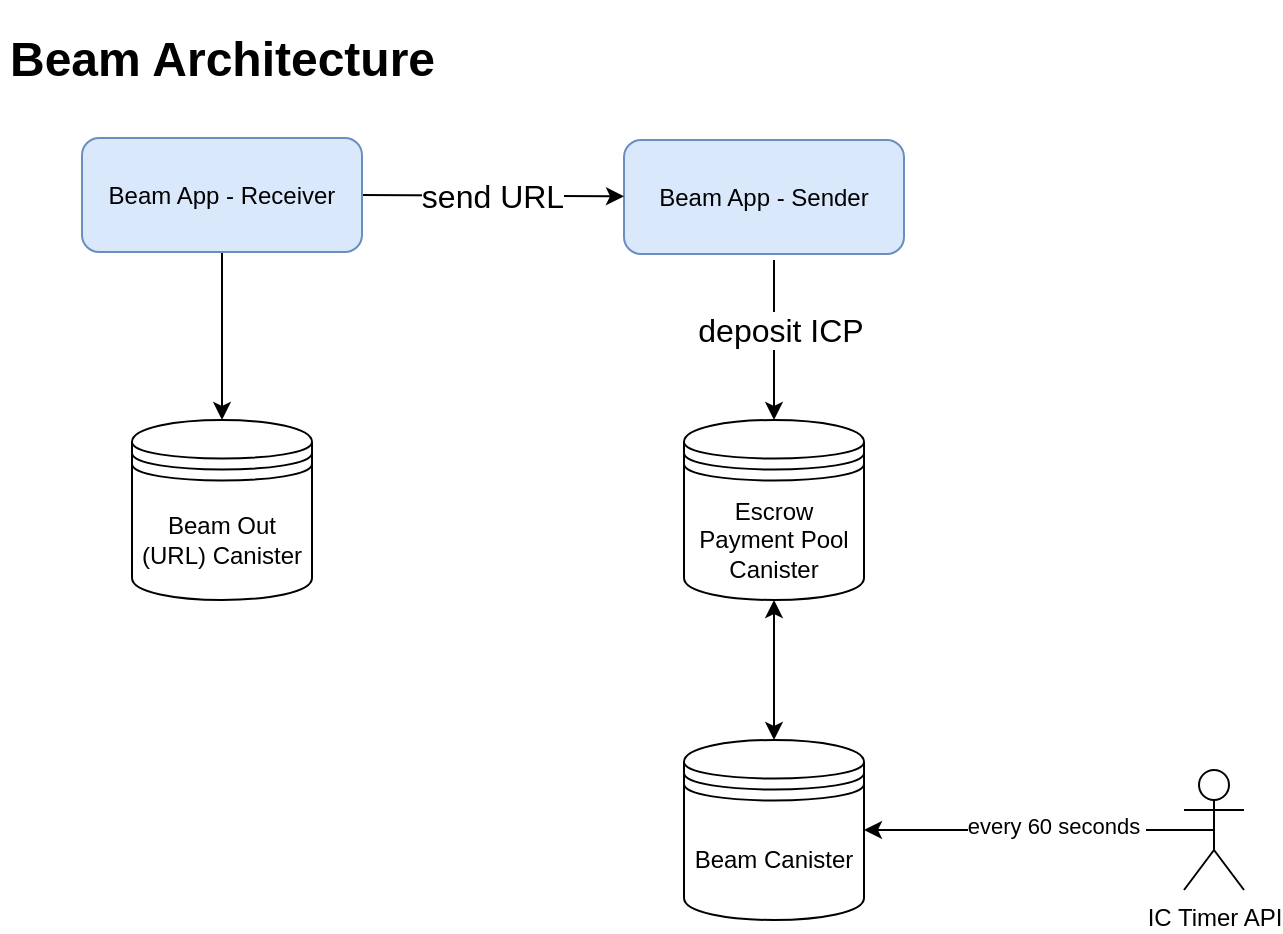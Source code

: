 <mxfile>
    <diagram id="KVRml0NFvvnyDox_iJLR" name="Beam">
        <mxGraphModel dx="916" dy="600" grid="1" gridSize="10" guides="1" tooltips="1" connect="1" arrows="1" fold="1" page="1" pageScale="1" pageWidth="827" pageHeight="1169" math="0" shadow="0">
            <root>
                <mxCell id="QkdlXIdf6SLyogeyPklL-0"/>
                <mxCell id="QkdlXIdf6SLyogeyPklL-1" parent="QkdlXIdf6SLyogeyPklL-0"/>
                <mxCell id="lCZoUt_bum-l7q1Iv6DA-0" value="&lt;h1&gt;Beam Architecture&lt;/h1&gt;" style="text;html=1;strokeColor=none;fillColor=none;spacing=5;spacingTop=-20;whiteSpace=wrap;overflow=hidden;rounded=0;" parent="QkdlXIdf6SLyogeyPklL-1" vertex="1">
                    <mxGeometry x="70" y="20" width="320" height="40" as="geometry"/>
                </mxCell>
                <mxCell id="lCZoUt_bum-l7q1Iv6DA-1" value="Beam Canister" style="shape=datastore;whiteSpace=wrap;html=1;" parent="QkdlXIdf6SLyogeyPklL-1" vertex="1">
                    <mxGeometry x="412" y="380" width="90" height="90" as="geometry"/>
                </mxCell>
                <mxCell id="lCZoUt_bum-l7q1Iv6DA-11" style="edgeStyle=none;html=1;exitX=0.5;exitY=1;exitDx=0;exitDy=0;entryX=0.5;entryY=0;entryDx=0;entryDy=0;" parent="QkdlXIdf6SLyogeyPklL-1" source="bXoHgO_Jdpie8BC1IQPX-0" target="lCZoUt_bum-l7q1Iv6DA-8" edge="1">
                    <mxGeometry relative="1" as="geometry"/>
                </mxCell>
                <mxCell id="lCZoUt_bum-l7q1Iv6DA-14" style="edgeStyle=none;html=1;entryX=0.5;entryY=0;entryDx=0;entryDy=0;" parent="QkdlXIdf6SLyogeyPklL-1" target="lCZoUt_bum-l7q1Iv6DA-4" edge="1">
                    <mxGeometry relative="1" as="geometry">
                        <mxPoint x="457" y="140" as="sourcePoint"/>
                    </mxGeometry>
                </mxCell>
                <mxCell id="bXoHgO_Jdpie8BC1IQPX-2" value="deposit ICP" style="edgeLabel;html=1;align=center;verticalAlign=middle;resizable=0;points=[];fontSize=16;" parent="lCZoUt_bum-l7q1Iv6DA-14" vertex="1" connectable="0">
                    <mxGeometry x="-0.133" y="3" relative="1" as="geometry">
                        <mxPoint as="offset"/>
                    </mxGeometry>
                </mxCell>
                <mxCell id="lCZoUt_bum-l7q1Iv6DA-2" value="Beam App - Sender" style="rounded=1;whiteSpace=wrap;html=1;fillColor=#dae8fc;strokeColor=#6c8ebf;" parent="QkdlXIdf6SLyogeyPklL-1" vertex="1">
                    <mxGeometry x="382" y="80" width="140" height="57" as="geometry"/>
                </mxCell>
                <mxCell id="lCZoUt_bum-l7q1Iv6DA-4" value="Escrow Payment Pool Canister" style="shape=datastore;whiteSpace=wrap;html=1;" parent="QkdlXIdf6SLyogeyPklL-1" vertex="1">
                    <mxGeometry x="412" y="220" width="90" height="90" as="geometry"/>
                </mxCell>
                <mxCell id="lCZoUt_bum-l7q1Iv6DA-6" style="edgeStyle=none;html=1;entryX=1;entryY=0.5;entryDx=0;entryDy=0;exitX=0.5;exitY=0.5;exitDx=0;exitDy=0;exitPerimeter=0;" parent="QkdlXIdf6SLyogeyPklL-1" source="lCZoUt_bum-l7q1Iv6DA-5" target="lCZoUt_bum-l7q1Iv6DA-1" edge="1">
                    <mxGeometry relative="1" as="geometry">
                        <mxPoint x="652" y="425" as="sourcePoint"/>
                    </mxGeometry>
                </mxCell>
                <mxCell id="lCZoUt_bum-l7q1Iv6DA-17" value="every 60 seconds&amp;nbsp;" style="edgeLabel;html=1;align=center;verticalAlign=middle;resizable=0;points=[];" parent="lCZoUt_bum-l7q1Iv6DA-6" vertex="1" connectable="0">
                    <mxGeometry x="-0.1" y="-2" relative="1" as="geometry">
                        <mxPoint as="offset"/>
                    </mxGeometry>
                </mxCell>
                <mxCell id="lCZoUt_bum-l7q1Iv6DA-5" value="IC Timer API" style="shape=umlActor;verticalLabelPosition=bottom;verticalAlign=top;html=1;" parent="QkdlXIdf6SLyogeyPklL-1" vertex="1">
                    <mxGeometry x="662" y="395" width="30" height="60" as="geometry"/>
                </mxCell>
                <mxCell id="lCZoUt_bum-l7q1Iv6DA-8" value="Beam Out (URL) Canister" style="shape=datastore;whiteSpace=wrap;html=1;" parent="QkdlXIdf6SLyogeyPklL-1" vertex="1">
                    <mxGeometry x="136" y="220" width="90" height="90" as="geometry"/>
                </mxCell>
                <mxCell id="lCZoUt_bum-l7q1Iv6DA-10" value="" style="endArrow=classic;startArrow=classic;html=1;entryX=0.5;entryY=0;entryDx=0;entryDy=0;" parent="QkdlXIdf6SLyogeyPklL-1" source="lCZoUt_bum-l7q1Iv6DA-4" target="lCZoUt_bum-l7q1Iv6DA-1" edge="1">
                    <mxGeometry width="50" height="50" relative="1" as="geometry">
                        <mxPoint x="502" y="420" as="sourcePoint"/>
                        <mxPoint x="552" y="370" as="targetPoint"/>
                    </mxGeometry>
                </mxCell>
                <mxCell id="bXoHgO_Jdpie8BC1IQPX-1" value="send URL" style="edgeStyle=none;html=1;exitX=1;exitY=0.5;exitDx=0;exitDy=0;fontSize=16;" parent="QkdlXIdf6SLyogeyPklL-1" source="bXoHgO_Jdpie8BC1IQPX-0" target="lCZoUt_bum-l7q1Iv6DA-2" edge="1">
                    <mxGeometry relative="1" as="geometry"/>
                </mxCell>
                <mxCell id="bXoHgO_Jdpie8BC1IQPX-0" value="Beam App - Receiver" style="rounded=1;whiteSpace=wrap;html=1;fillColor=#dae8fc;strokeColor=#6c8ebf;" parent="QkdlXIdf6SLyogeyPklL-1" vertex="1">
                    <mxGeometry x="111" y="79" width="140" height="57" as="geometry"/>
                </mxCell>
            </root>
        </mxGraphModel>
    </diagram>
    <diagram id="fwaKR-ek-dV-5ZYaGFt3" name="Escrow Payment">
        <mxGraphModel dx="856" dy="660" grid="1" gridSize="10" guides="1" tooltips="1" connect="1" arrows="1" fold="1" page="1" pageScale="1" pageWidth="827" pageHeight="1169" math="0" shadow="0">
            <root>
                <mxCell id="HT2WtsV4oOrllWlnnq7f-0"/>
                <mxCell id="HT2WtsV4oOrllWlnnq7f-1" parent="HT2WtsV4oOrllWlnnq7f-0"/>
                <mxCell id="gh4WcNRdUZzC-SDo6zht-0" value="&lt;h1&gt;Escrow Payment&lt;/h1&gt;&lt;p&gt;&lt;br&gt;&lt;/p&gt;" style="text;html=1;strokeColor=none;fillColor=none;spacing=5;spacingTop=-20;whiteSpace=wrap;overflow=hidden;rounded=0;dashed=1;fontSize=16;" parent="HT2WtsV4oOrllWlnnq7f-1" vertex="1">
                    <mxGeometry x="40" y="20" width="350" height="50" as="geometry"/>
                </mxCell>
                <mxCell id="6l7CLA-68eNpDDRx75jp-5" style="edgeStyle=none;html=1;exitX=0.85;exitY=0.95;exitDx=0;exitDy=0;exitPerimeter=0;entryX=0;entryY=0;entryDx=0;entryDy=0;entryPerimeter=0;fontSize=16;" parent="HT2WtsV4oOrllWlnnq7f-1" source="pSRoo-Zo7BN2_WPRiBGP-0" target="6l7CLA-68eNpDDRx75jp-1" edge="1">
                    <mxGeometry relative="1" as="geometry"/>
                </mxCell>
                <mxCell id="6l7CLA-68eNpDDRx75jp-7" value="Trustless Direct Integration with Chain Key TX" style="edgeLabel;html=1;align=center;verticalAlign=middle;resizable=0;points=[];fontSize=16;" parent="6l7CLA-68eNpDDRx75jp-5" vertex="1" connectable="0">
                    <mxGeometry x="-0.291" y="-2" relative="1" as="geometry">
                        <mxPoint x="89" as="offset"/>
                    </mxGeometry>
                </mxCell>
                <mxCell id="6l7CLA-68eNpDDRx75jp-6" style="edgeStyle=none;html=1;exitX=0.15;exitY=0.95;exitDx=0;exitDy=0;exitPerimeter=0;fontSize=16;entryX=0.85;entryY=0.05;entryDx=0;entryDy=0;entryPerimeter=0;" parent="HT2WtsV4oOrllWlnnq7f-1" source="pSRoo-Zo7BN2_WPRiBGP-0" target="6l7CLA-68eNpDDRx75jp-3" edge="1">
                    <mxGeometry relative="1" as="geometry">
                        <mxPoint x="290" y="460" as="targetPoint"/>
                    </mxGeometry>
                </mxCell>
                <mxCell id="pSRoo-Zo7BN2_WPRiBGP-0" value="Escrow Payment Pool Canister" style="shape=datastore;whiteSpace=wrap;html=1;" parent="HT2WtsV4oOrllWlnnq7f-1" vertex="1">
                    <mxGeometry x="340" y="290" width="90" height="90" as="geometry"/>
                </mxCell>
                <mxCell id="9ELCmyftUlGTAoU6o-PT-1" style="edgeStyle=none;html=1;exitX=0.5;exitY=1;exitDx=0;exitDy=0;entryX=0.15;entryY=0.05;entryDx=0;entryDy=0;fontSize=16;entryPerimeter=0;" parent="HT2WtsV4oOrllWlnnq7f-1" source="9ELCmyftUlGTAoU6o-PT-0" target="pSRoo-Zo7BN2_WPRiBGP-0" edge="1">
                    <mxGeometry relative="1" as="geometry"/>
                </mxCell>
                <mxCell id="9ELCmyftUlGTAoU6o-PT-2" value="deposit ICP / BTC" style="edgeLabel;html=1;align=center;verticalAlign=middle;resizable=0;points=[];fontSize=16;" parent="9ELCmyftUlGTAoU6o-PT-1" vertex="1" connectable="0">
                    <mxGeometry x="-0.371" relative="1" as="geometry">
                        <mxPoint y="10" as="offset"/>
                    </mxGeometry>
                </mxCell>
                <mxCell id="9ELCmyftUlGTAoU6o-PT-0" value="Buyer" style="rounded=1;whiteSpace=wrap;html=1;fillColor=#dae8fc;strokeColor=#6c8ebf;" parent="HT2WtsV4oOrllWlnnq7f-1" vertex="1">
                    <mxGeometry x="240" y="80" width="140" height="60" as="geometry"/>
                </mxCell>
                <mxCell id="6l7CLA-68eNpDDRx75jp-0" value="claim ICP / BTC" style="edgeStyle=none;html=1;exitX=0.778;exitY=-0.006;exitDx=0;exitDy=0;fontSize=16;exitPerimeter=0;entryX=0.5;entryY=1;entryDx=0;entryDy=0;" parent="HT2WtsV4oOrllWlnnq7f-1" source="pSRoo-Zo7BN2_WPRiBGP-0" target="9ELCmyftUlGTAoU6o-PT-3" edge="1">
                    <mxGeometry x="0.355" y="-27" relative="1" as="geometry">
                        <mxPoint x="478" y="140" as="sourcePoint"/>
                        <mxPoint x="540" y="230" as="targetPoint"/>
                        <mxPoint as="offset"/>
                    </mxGeometry>
                </mxCell>
                <mxCell id="9ELCmyftUlGTAoU6o-PT-3" value="Creator" style="rounded=1;whiteSpace=wrap;html=1;fillColor=#dae8fc;strokeColor=#6c8ebf;" parent="HT2WtsV4oOrllWlnnq7f-1" vertex="1">
                    <mxGeometry x="414" y="80" width="140" height="60" as="geometry"/>
                </mxCell>
                <mxCell id="6l7CLA-68eNpDDRx75jp-1" value="Bitcoin Network" style="shape=cube;whiteSpace=wrap;html=1;boundedLbl=1;backgroundOutline=1;darkOpacity=0.05;darkOpacity2=0.1;dashed=1;fontSize=16;" parent="HT2WtsV4oOrllWlnnq7f-1" vertex="1">
                    <mxGeometry x="490" y="465" width="120" height="80" as="geometry"/>
                </mxCell>
                <mxCell id="6l7CLA-68eNpDDRx75jp-3" value="ICP Ledger" style="shape=datastore;whiteSpace=wrap;html=1;" parent="HT2WtsV4oOrllWlnnq7f-1" vertex="1">
                    <mxGeometry x="210" y="460" width="90" height="90" as="geometry"/>
                </mxCell>
            </root>
        </mxGraphModel>
    </diagram>
    <diagram id="QXZWvrSae6cvdkeJ76V1" name="Monitoring">
        <mxGraphModel dx="856" dy="1829" grid="1" gridSize="10" guides="1" tooltips="1" connect="1" arrows="1" fold="1" page="1" pageScale="1" pageWidth="827" pageHeight="1169" math="0" shadow="0">
            <root>
                <mxCell id="-z-PwYwbVHNwEXJbEGdn-0"/>
                <mxCell id="-z-PwYwbVHNwEXJbEGdn-1" parent="-z-PwYwbVHNwEXJbEGdn-0"/>
                <mxCell id="0fqOGRHrmqtCc2-WGqam-1" value="" style="rounded=0;whiteSpace=wrap;html=1;dashed=1;fontSize=16;fillColor=#dae8fc;strokeColor=#6c8ebf;" parent="-z-PwYwbVHNwEXJbEGdn-1" vertex="1">
                    <mxGeometry x="440" y="26" width="270" height="240" as="geometry"/>
                </mxCell>
                <mxCell id="tXWqpfsSQcir3fG210vC-0" value="Monitoring Agent Canister" style="shape=datastore;whiteSpace=wrap;html=1;fillColor=#ffe6cc;strokeColor=#d79b00;" parent="-z-PwYwbVHNwEXJbEGdn-1" vertex="1">
                    <mxGeometry x="186" y="78" width="90" height="100" as="geometry"/>
                </mxCell>
                <mxCell id="2BiaCtMyzdDffYhxFGq--1" style="edgeStyle=none;html=1;exitX=0.75;exitY=1;exitDx=0;exitDy=0;entryX=0.15;entryY=0.05;entryDx=0;entryDy=0;entryPerimeter=0;" parent="-z-PwYwbVHNwEXJbEGdn-1" source="tXWqpfsSQcir3fG210vC-2" target="2BiaCtMyzdDffYhxFGq--0" edge="1">
                    <mxGeometry relative="1" as="geometry"/>
                </mxCell>
                <mxCell id="tXWqpfsSQcir3fG210vC-2" value="ICP Solvency" style="rounded=1;whiteSpace=wrap;html=1;" parent="-z-PwYwbVHNwEXJbEGdn-1" vertex="1">
                    <mxGeometry x="86" y="218" width="120" height="60" as="geometry"/>
                </mxCell>
                <mxCell id="2BiaCtMyzdDffYhxFGq--2" style="edgeStyle=none;html=1;exitX=0.25;exitY=1;exitDx=0;exitDy=0;entryX=0.85;entryY=0.05;entryDx=0;entryDy=0;entryPerimeter=0;" parent="-z-PwYwbVHNwEXJbEGdn-1" source="tXWqpfsSQcir3fG210vC-3" target="2BiaCtMyzdDffYhxFGq--0" edge="1">
                    <mxGeometry relative="1" as="geometry"/>
                </mxCell>
                <mxCell id="tXWqpfsSQcir3fG210vC-3" value="BTC Solvency" style="rounded=1;whiteSpace=wrap;html=1;" parent="-z-PwYwbVHNwEXJbEGdn-1" vertex="1">
                    <mxGeometry x="266" y="218" width="120" height="60" as="geometry"/>
                </mxCell>
                <mxCell id="tXWqpfsSQcir3fG210vC-4" value="" style="endArrow=classic;html=1;entryX=0.5;entryY=0;entryDx=0;entryDy=0;" parent="-z-PwYwbVHNwEXJbEGdn-1" target="tXWqpfsSQcir3fG210vC-2" edge="1">
                    <mxGeometry width="50" height="50" relative="1" as="geometry">
                        <mxPoint x="186" y="168" as="sourcePoint"/>
                        <mxPoint x="136" y="198" as="targetPoint"/>
                    </mxGeometry>
                </mxCell>
                <mxCell id="tXWqpfsSQcir3fG210vC-11" value="" style="endArrow=classic;html=1;exitX=1.011;exitY=0.89;exitDx=0;exitDy=0;exitPerimeter=0;entryX=0.5;entryY=0;entryDx=0;entryDy=0;" parent="-z-PwYwbVHNwEXJbEGdn-1" source="tXWqpfsSQcir3fG210vC-0" target="tXWqpfsSQcir3fG210vC-3" edge="1">
                    <mxGeometry width="50" height="50" relative="1" as="geometry">
                        <mxPoint x="276" y="178" as="sourcePoint"/>
                        <mxPoint x="156" y="228" as="targetPoint"/>
                    </mxGeometry>
                </mxCell>
                <mxCell id="2BiaCtMyzdDffYhxFGq--0" value="Escrow Payment Canister" style="shape=datastore;whiteSpace=wrap;html=1;" parent="-z-PwYwbVHNwEXJbEGdn-1" vertex="1">
                    <mxGeometry x="186" y="318" width="90" height="100" as="geometry"/>
                </mxCell>
                <mxCell id="33ETkodEXQxMrgzSWCZ3-0" value="&lt;h1&gt;Proactive Monitoring&lt;/h1&gt;" style="text;html=1;strokeColor=none;fillColor=none;spacing=5;spacingTop=-20;whiteSpace=wrap;overflow=hidden;rounded=0;" parent="-z-PwYwbVHNwEXJbEGdn-1" vertex="1">
                    <mxGeometry x="36" width="264" height="40" as="geometry"/>
                </mxCell>
                <mxCell id="0fqOGRHrmqtCc2-WGqam-3" style="edgeStyle=none;html=1;exitX=0.07;exitY=0.4;exitDx=0;exitDy=0;exitPerimeter=0;entryX=0.933;entryY=0.58;entryDx=0;entryDy=0;entryPerimeter=0;dashed=1;dashPattern=1 1;fontSize=16;" parent="-z-PwYwbVHNwEXJbEGdn-1" source="0fqOGRHrmqtCc2-WGqam-0" target="tXWqpfsSQcir3fG210vC-0" edge="1">
                    <mxGeometry relative="1" as="geometry"/>
                </mxCell>
                <mxCell id="0fqOGRHrmqtCc2-WGqam-4" value="Http Polling" style="edgeLabel;html=1;align=center;verticalAlign=middle;resizable=0;points=[];fontSize=16;" parent="0fqOGRHrmqtCc2-WGqam-3" vertex="1" connectable="0">
                    <mxGeometry x="-0.052" y="-1" relative="1" as="geometry">
                        <mxPoint as="offset"/>
                    </mxGeometry>
                </mxCell>
                <mxCell id="0fqOGRHrmqtCc2-WGqam-6" style="edgeStyle=none;html=1;exitX=0.55;exitY=0.95;exitDx=0;exitDy=0;exitPerimeter=0;entryX=0.5;entryY=0;entryDx=0;entryDy=0;dashed=1;dashPattern=1 1;fontSize=16;" parent="-z-PwYwbVHNwEXJbEGdn-1" source="0fqOGRHrmqtCc2-WGqam-0" target="0fqOGRHrmqtCc2-WGqam-5" edge="1">
                    <mxGeometry relative="1" as="geometry"/>
                </mxCell>
                <mxCell id="0fqOGRHrmqtCc2-WGqam-7" value="Http Health Check" style="edgeLabel;html=1;align=center;verticalAlign=middle;resizable=0;points=[];fontSize=16;" parent="0fqOGRHrmqtCc2-WGqam-6" vertex="1" connectable="0">
                    <mxGeometry x="0.214" y="2" relative="1" as="geometry">
                        <mxPoint x="-2" y="23" as="offset"/>
                    </mxGeometry>
                </mxCell>
                <mxCell id="0fqOGRHrmqtCc2-WGqam-0" value="Uptime Robot" style="ellipse;shape=cloud;whiteSpace=wrap;html=1;dashed=1;fontSize=16;" parent="-z-PwYwbVHNwEXJbEGdn-1" vertex="1">
                    <mxGeometry x="485" y="96" width="160" height="100" as="geometry"/>
                </mxCell>
                <mxCell id="0fqOGRHrmqtCc2-WGqam-2" value="Cloud" style="text;html=1;strokeColor=none;fillColor=none;align=center;verticalAlign=middle;whiteSpace=wrap;rounded=0;dashed=1;fontSize=16;" parent="-z-PwYwbVHNwEXJbEGdn-1" vertex="1">
                    <mxGeometry x="535" y="39" width="60" height="30" as="geometry"/>
                </mxCell>
                <mxCell id="0fqOGRHrmqtCc2-WGqam-5" value="All Canisters" style="shape=datastore;whiteSpace=wrap;html=1;" parent="-z-PwYwbVHNwEXJbEGdn-1" vertex="1">
                    <mxGeometry x="528" y="350" width="90" height="100" as="geometry"/>
                </mxCell>
            </root>
        </mxGraphModel>
    </diagram>
</mxfile>